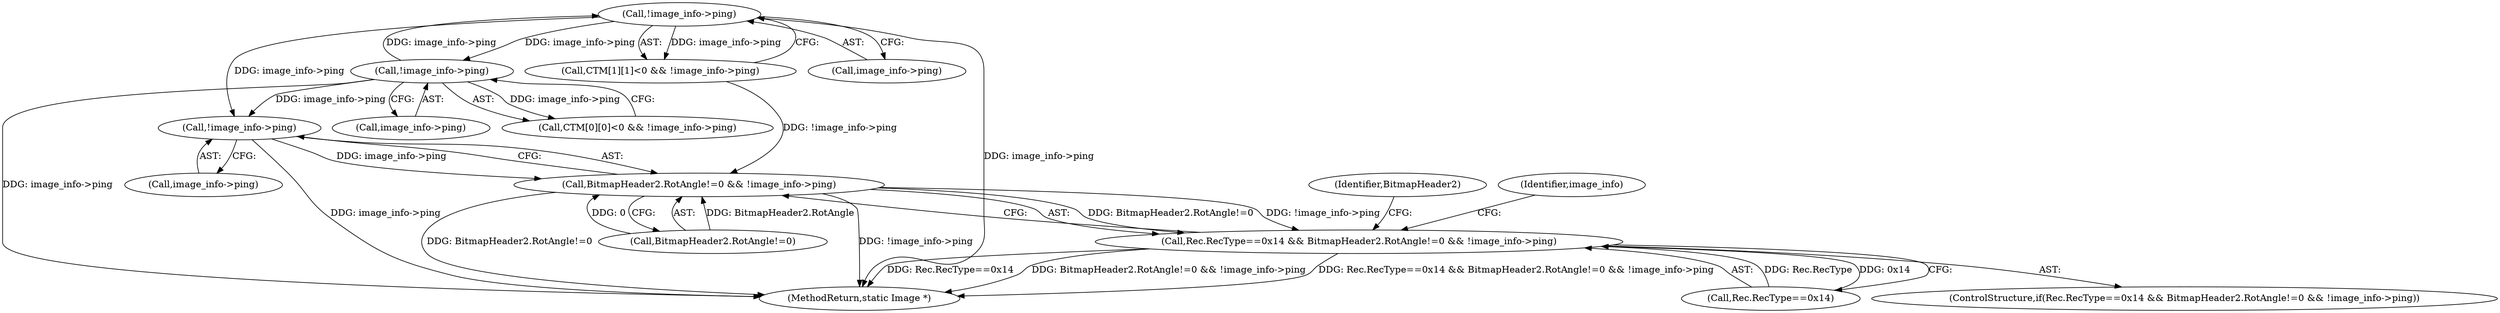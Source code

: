 digraph "0_ImageMagick_f6e9d0d9955e85bdd7540b251cd50d598dacc5e6_75@pointer" {
"1001021" [label="(Call,!image_info->ping)"];
"1001678" [label="(Call,!image_info->ping)"];
"1001639" [label="(Call,!image_info->ping)"];
"1001015" [label="(Call,BitmapHeader2.RotAngle!=0 && !image_info->ping)"];
"1001009" [label="(Call,Rec.RecType==0x14 && BitmapHeader2.RotAngle!=0 && !image_info->ping)"];
"1001029" [label="(Identifier,BitmapHeader2)"];
"1001670" [label="(Call,CTM[1][1]<0 && !image_info->ping)"];
"1001021" [label="(Call,!image_info->ping)"];
"1001010" [label="(Call,Rec.RecType==0x14)"];
"1001679" [label="(Call,image_info->ping)"];
"1001022" [label="(Call,image_info->ping)"];
"1001128" [label="(Identifier,image_info)"];
"1001015" [label="(Call,BitmapHeader2.RotAngle!=0 && !image_info->ping)"];
"1001631" [label="(Call,CTM[0][0]<0 && !image_info->ping)"];
"1001678" [label="(Call,!image_info->ping)"];
"1001914" [label="(MethodReturn,static Image *)"];
"1001639" [label="(Call,!image_info->ping)"];
"1001008" [label="(ControlStructure,if(Rec.RecType==0x14 && BitmapHeader2.RotAngle!=0 && !image_info->ping))"];
"1001640" [label="(Call,image_info->ping)"];
"1001009" [label="(Call,Rec.RecType==0x14 && BitmapHeader2.RotAngle!=0 && !image_info->ping)"];
"1001016" [label="(Call,BitmapHeader2.RotAngle!=0)"];
"1001021" -> "1001015"  [label="AST: "];
"1001021" -> "1001022"  [label="CFG: "];
"1001022" -> "1001021"  [label="AST: "];
"1001015" -> "1001021"  [label="CFG: "];
"1001021" -> "1001914"  [label="DDG: image_info->ping"];
"1001021" -> "1001015"  [label="DDG: image_info->ping"];
"1001678" -> "1001021"  [label="DDG: image_info->ping"];
"1001639" -> "1001021"  [label="DDG: image_info->ping"];
"1001678" -> "1001670"  [label="AST: "];
"1001678" -> "1001679"  [label="CFG: "];
"1001679" -> "1001678"  [label="AST: "];
"1001670" -> "1001678"  [label="CFG: "];
"1001678" -> "1001914"  [label="DDG: image_info->ping"];
"1001678" -> "1001639"  [label="DDG: image_info->ping"];
"1001678" -> "1001670"  [label="DDG: image_info->ping"];
"1001639" -> "1001678"  [label="DDG: image_info->ping"];
"1001639" -> "1001631"  [label="AST: "];
"1001639" -> "1001640"  [label="CFG: "];
"1001640" -> "1001639"  [label="AST: "];
"1001631" -> "1001639"  [label="CFG: "];
"1001639" -> "1001914"  [label="DDG: image_info->ping"];
"1001639" -> "1001631"  [label="DDG: image_info->ping"];
"1001015" -> "1001009"  [label="AST: "];
"1001015" -> "1001016"  [label="CFG: "];
"1001016" -> "1001015"  [label="AST: "];
"1001009" -> "1001015"  [label="CFG: "];
"1001015" -> "1001914"  [label="DDG: !image_info->ping"];
"1001015" -> "1001914"  [label="DDG: BitmapHeader2.RotAngle!=0"];
"1001015" -> "1001009"  [label="DDG: BitmapHeader2.RotAngle!=0"];
"1001015" -> "1001009"  [label="DDG: !image_info->ping"];
"1001016" -> "1001015"  [label="DDG: BitmapHeader2.RotAngle"];
"1001016" -> "1001015"  [label="DDG: 0"];
"1001670" -> "1001015"  [label="DDG: !image_info->ping"];
"1001009" -> "1001008"  [label="AST: "];
"1001009" -> "1001010"  [label="CFG: "];
"1001010" -> "1001009"  [label="AST: "];
"1001029" -> "1001009"  [label="CFG: "];
"1001128" -> "1001009"  [label="CFG: "];
"1001009" -> "1001914"  [label="DDG: BitmapHeader2.RotAngle!=0 && !image_info->ping"];
"1001009" -> "1001914"  [label="DDG: Rec.RecType==0x14 && BitmapHeader2.RotAngle!=0 && !image_info->ping"];
"1001009" -> "1001914"  [label="DDG: Rec.RecType==0x14"];
"1001010" -> "1001009"  [label="DDG: Rec.RecType"];
"1001010" -> "1001009"  [label="DDG: 0x14"];
}
